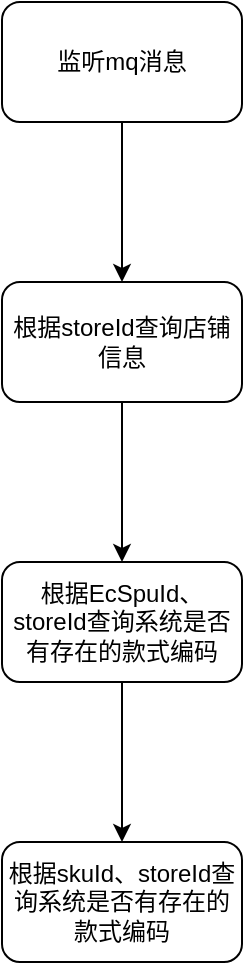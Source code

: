 <mxfile version="24.0.0" type="github">
  <diagram name="第 1 页" id="r6qpI8vEiWxrmi5SfY_g">
    <mxGraphModel dx="1050" dy="530" grid="1" gridSize="10" guides="1" tooltips="1" connect="1" arrows="1" fold="1" page="1" pageScale="1" pageWidth="827" pageHeight="1169" math="0" shadow="0">
      <root>
        <mxCell id="0" />
        <mxCell id="1" parent="0" />
        <mxCell id="5q_xdC9VetS0c1kxvcG7-3" value="" style="edgeStyle=orthogonalEdgeStyle;rounded=0;orthogonalLoop=1;jettySize=auto;html=1;" edge="1" parent="1" source="5q_xdC9VetS0c1kxvcG7-1" target="5q_xdC9VetS0c1kxvcG7-2">
          <mxGeometry relative="1" as="geometry" />
        </mxCell>
        <mxCell id="5q_xdC9VetS0c1kxvcG7-1" value="监听mq消息" style="rounded=1;whiteSpace=wrap;html=1;" vertex="1" parent="1">
          <mxGeometry x="354" y="80" width="120" height="60" as="geometry" />
        </mxCell>
        <mxCell id="5q_xdC9VetS0c1kxvcG7-5" value="" style="edgeStyle=orthogonalEdgeStyle;rounded=0;orthogonalLoop=1;jettySize=auto;html=1;" edge="1" parent="1" source="5q_xdC9VetS0c1kxvcG7-2" target="5q_xdC9VetS0c1kxvcG7-4">
          <mxGeometry relative="1" as="geometry" />
        </mxCell>
        <mxCell id="5q_xdC9VetS0c1kxvcG7-2" value="根据storeId查询店铺信息" style="rounded=1;whiteSpace=wrap;html=1;" vertex="1" parent="1">
          <mxGeometry x="354" y="220" width="120" height="60" as="geometry" />
        </mxCell>
        <mxCell id="5q_xdC9VetS0c1kxvcG7-7" value="" style="edgeStyle=orthogonalEdgeStyle;rounded=0;orthogonalLoop=1;jettySize=auto;html=1;" edge="1" parent="1" source="5q_xdC9VetS0c1kxvcG7-4" target="5q_xdC9VetS0c1kxvcG7-6">
          <mxGeometry relative="1" as="geometry" />
        </mxCell>
        <mxCell id="5q_xdC9VetS0c1kxvcG7-4" value="根据EcSpuId、storeId查询系统是否有存在的款式编码" style="whiteSpace=wrap;html=1;rounded=1;" vertex="1" parent="1">
          <mxGeometry x="354" y="360" width="120" height="60" as="geometry" />
        </mxCell>
        <mxCell id="5q_xdC9VetS0c1kxvcG7-6" value="根据skuId、storeId查询系统是否有存在的款式编码" style="whiteSpace=wrap;html=1;rounded=1;" vertex="1" parent="1">
          <mxGeometry x="354" y="500" width="120" height="60" as="geometry" />
        </mxCell>
      </root>
    </mxGraphModel>
  </diagram>
</mxfile>
